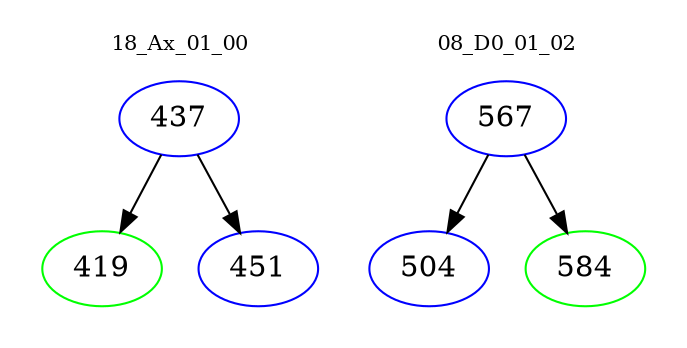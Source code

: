 digraph{
subgraph cluster_0 {
color = white
label = "18_Ax_01_00";
fontsize=10;
T0_437 [label="437", color="blue"]
T0_437 -> T0_419 [color="black"]
T0_419 [label="419", color="green"]
T0_437 -> T0_451 [color="black"]
T0_451 [label="451", color="blue"]
}
subgraph cluster_1 {
color = white
label = "08_D0_01_02";
fontsize=10;
T1_567 [label="567", color="blue"]
T1_567 -> T1_504 [color="black"]
T1_504 [label="504", color="blue"]
T1_567 -> T1_584 [color="black"]
T1_584 [label="584", color="green"]
}
}
